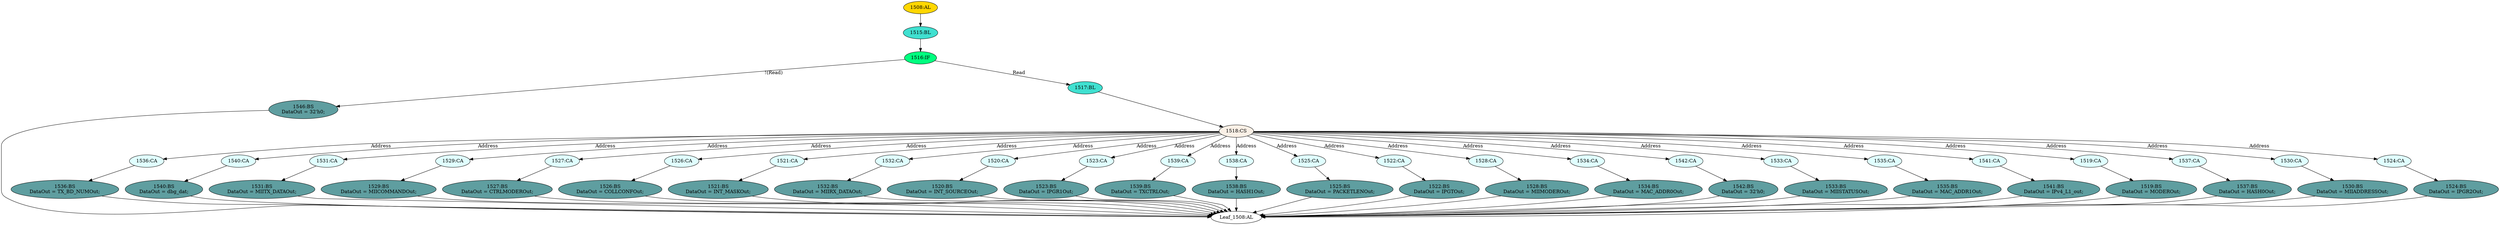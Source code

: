 strict digraph "" {
	node [label="\N"];
	"1536:CA"	 [ast="<pyverilog.vparser.ast.Case object at 0x7fbdee0489d0>",
		fillcolor=lightcyan,
		label="1536:CA",
		statements="[]",
		style=filled,
		typ=Case];
	"1536:BS"	 [ast="<pyverilog.vparser.ast.BlockingSubstitution object at 0x7fbdee048a50>",
		fillcolor=cadetblue,
		label="1536:BS
DataOut = TX_BD_NUMOut;",
		statements="[<pyverilog.vparser.ast.BlockingSubstitution object at 0x7fbdee048a50>]",
		style=filled,
		typ=BlockingSubstitution];
	"1536:CA" -> "1536:BS"	 [cond="[]",
		lineno=None];
	"1540:CA"	 [ast="<pyverilog.vparser.ast.Case object at 0x7fbdee048bd0>",
		fillcolor=lightcyan,
		label="1540:CA",
		statements="[]",
		style=filled,
		typ=Case];
	"1540:BS"	 [ast="<pyverilog.vparser.ast.BlockingSubstitution object at 0x7fbdee048c50>",
		fillcolor=cadetblue,
		label="1540:BS
DataOut = dbg_dat;",
		statements="[<pyverilog.vparser.ast.BlockingSubstitution object at 0x7fbdee048c50>]",
		style=filled,
		typ=BlockingSubstitution];
	"1540:CA" -> "1540:BS"	 [cond="[]",
		lineno=None];
	"1537:BS"	 [ast="<pyverilog.vparser.ast.BlockingSubstitution object at 0x7fbdee048d90>",
		fillcolor=cadetblue,
		label="1537:BS
DataOut = HASH0Out;",
		statements="[<pyverilog.vparser.ast.BlockingSubstitution object at 0x7fbdee048d90>]",
		style=filled,
		typ=BlockingSubstitution];
	"Leaf_1508:AL"	 [def_var="['DataOut']",
		label="Leaf_1508:AL"];
	"1537:BS" -> "Leaf_1508:AL"	 [cond="[]",
		lineno=None];
	"1522:BS"	 [ast="<pyverilog.vparser.ast.BlockingSubstitution object at 0x7fbdee048ed0>",
		fillcolor=cadetblue,
		label="1522:BS
DataOut = IPGTOut;",
		statements="[<pyverilog.vparser.ast.BlockingSubstitution object at 0x7fbdee048ed0>]",
		style=filled,
		typ=BlockingSubstitution];
	"1522:BS" -> "Leaf_1508:AL"	 [cond="[]",
		lineno=None];
	"1528:BS"	 [ast="<pyverilog.vparser.ast.BlockingSubstitution object at 0x7fbdee035090>",
		fillcolor=cadetblue,
		label="1528:BS
DataOut = MIIMODEROut;",
		statements="[<pyverilog.vparser.ast.BlockingSubstitution object at 0x7fbdee035090>]",
		style=filled,
		typ=BlockingSubstitution];
	"1528:BS" -> "Leaf_1508:AL"	 [cond="[]",
		lineno=None];
	"1534:BS"	 [ast="<pyverilog.vparser.ast.BlockingSubstitution object at 0x7fbdee035150>",
		fillcolor=cadetblue,
		label="1534:BS
DataOut = MAC_ADDR0Out;",
		statements="[<pyverilog.vparser.ast.BlockingSubstitution object at 0x7fbdee035150>]",
		style=filled,
		typ=BlockingSubstitution];
	"1534:BS" -> "Leaf_1508:AL"	 [cond="[]",
		lineno=None];
	"1535:BS"	 [ast="<pyverilog.vparser.ast.BlockingSubstitution object at 0x7fbdee035310>",
		fillcolor=cadetblue,
		label="1535:BS
DataOut = MAC_ADDR1Out;",
		statements="[<pyverilog.vparser.ast.BlockingSubstitution object at 0x7fbdee035310>]",
		style=filled,
		typ=BlockingSubstitution];
	"1535:BS" -> "Leaf_1508:AL"	 [cond="[]",
		lineno=None];
	"1531:CA"	 [ast="<pyverilog.vparser.ast.Case object at 0x7fbdee035450>",
		fillcolor=lightcyan,
		label="1531:CA",
		statements="[]",
		style=filled,
		typ=Case];
	"1531:BS"	 [ast="<pyverilog.vparser.ast.BlockingSubstitution object at 0x7fbdee035510>",
		fillcolor=cadetblue,
		label="1531:BS
DataOut = MIITX_DATAOut;",
		statements="[<pyverilog.vparser.ast.BlockingSubstitution object at 0x7fbdee035510>]",
		style=filled,
		typ=BlockingSubstitution];
	"1531:CA" -> "1531:BS"	 [cond="[]",
		lineno=None];
	"1546:BS"	 [ast="<pyverilog.vparser.ast.BlockingSubstitution object at 0x7fbdee035690>",
		fillcolor=cadetblue,
		label="1546:BS
DataOut = 32'h0;",
		statements="[<pyverilog.vparser.ast.BlockingSubstitution object at 0x7fbdee035690>]",
		style=filled,
		typ=BlockingSubstitution];
	"1546:BS" -> "Leaf_1508:AL"	 [cond="[]",
		lineno=None];
	"1516:IF"	 [ast="<pyverilog.vparser.ast.IfStatement object at 0x7fbdee035790>",
		fillcolor=springgreen,
		label="1516:IF",
		statements="[]",
		style=filled,
		typ=IfStatement];
	"1516:IF" -> "1546:BS"	 [cond="['Read']",
		label="!(Read)",
		lineno=1516];
	"1517:BL"	 [ast="<pyverilog.vparser.ast.Block object at 0x7fbdee035850>",
		fillcolor=turquoise,
		label="1517:BL",
		statements="[]",
		style=filled,
		typ=Block];
	"1516:IF" -> "1517:BL"	 [cond="['Read']",
		label=Read,
		lineno=1516];
	"1529:CA"	 [ast="<pyverilog.vparser.ast.Case object at 0x7fbdee03eb50>",
		fillcolor=lightcyan,
		label="1529:CA",
		statements="[]",
		style=filled,
		typ=Case];
	"1529:BS"	 [ast="<pyverilog.vparser.ast.BlockingSubstitution object at 0x7fbdee03ebd0>",
		fillcolor=cadetblue,
		label="1529:BS
DataOut = MIICOMMANDOut;",
		statements="[<pyverilog.vparser.ast.BlockingSubstitution object at 0x7fbdee03ebd0>]",
		style=filled,
		typ=BlockingSubstitution];
	"1529:CA" -> "1529:BS"	 [cond="[]",
		lineno=None];
	"1527:CA"	 [ast="<pyverilog.vparser.ast.Case object at 0x7fbdee03e850>",
		fillcolor=lightcyan,
		label="1527:CA",
		statements="[]",
		style=filled,
		typ=Case];
	"1527:BS"	 [ast="<pyverilog.vparser.ast.BlockingSubstitution object at 0x7fbdee03e8d0>",
		fillcolor=cadetblue,
		label="1527:BS
DataOut = CTRLMODEROut;",
		statements="[<pyverilog.vparser.ast.BlockingSubstitution object at 0x7fbdee03e8d0>]",
		style=filled,
		typ=BlockingSubstitution];
	"1527:CA" -> "1527:BS"	 [cond="[]",
		lineno=None];
	"1519:BS"	 [ast="<pyverilog.vparser.ast.BlockingSubstitution object at 0x7fbdee035a10>",
		fillcolor=cadetblue,
		label="1519:BS
DataOut = MODEROut;",
		statements="[<pyverilog.vparser.ast.BlockingSubstitution object at 0x7fbdee035a10>]",
		style=filled,
		typ=BlockingSubstitution];
	"1519:BS" -> "Leaf_1508:AL"	 [cond="[]",
		lineno=None];
	"1541:BS"	 [ast="<pyverilog.vparser.ast.BlockingSubstitution object at 0x7fbdee0c8450>",
		fillcolor=cadetblue,
		label="1541:BS
DataOut = IPv4_L1_out;",
		statements="[<pyverilog.vparser.ast.BlockingSubstitution object at 0x7fbdee0c8450>]",
		style=filled,
		typ=BlockingSubstitution];
	"1541:BS" -> "Leaf_1508:AL"	 [cond="[]",
		lineno=None];
	"1526:CA"	 [ast="<pyverilog.vparser.ast.Case object at 0x7fbdee03e650>",
		fillcolor=lightcyan,
		label="1526:CA",
		statements="[]",
		style=filled,
		typ=Case];
	"1526:BS"	 [ast="<pyverilog.vparser.ast.BlockingSubstitution object at 0x7fbdee03e6d0>",
		fillcolor=cadetblue,
		label="1526:BS
DataOut = COLLCONFOut;",
		statements="[<pyverilog.vparser.ast.BlockingSubstitution object at 0x7fbdee03e6d0>]",
		style=filled,
		typ=BlockingSubstitution];
	"1526:CA" -> "1526:BS"	 [cond="[]",
		lineno=None];
	"1521:CA"	 [ast="<pyverilog.vparser.ast.Case object at 0x7fbdee035d90>",
		fillcolor=lightcyan,
		label="1521:CA",
		statements="[]",
		style=filled,
		typ=Case];
	"1521:BS"	 [ast="<pyverilog.vparser.ast.BlockingSubstitution object at 0x7fbdee035dd0>",
		fillcolor=cadetblue,
		label="1521:BS
DataOut = INT_MASKOut;",
		statements="[<pyverilog.vparser.ast.BlockingSubstitution object at 0x7fbdee035dd0>]",
		style=filled,
		typ=BlockingSubstitution];
	"1521:CA" -> "1521:BS"	 [cond="[]",
		lineno=None];
	"1532:CA"	 [ast="<pyverilog.vparser.ast.Case object at 0x7fbdee03ee50>",
		fillcolor=lightcyan,
		label="1532:CA",
		statements="[]",
		style=filled,
		typ=Case];
	"1532:BS"	 [ast="<pyverilog.vparser.ast.BlockingSubstitution object at 0x7fbdee03eed0>",
		fillcolor=cadetblue,
		label="1532:BS
DataOut = MIIRX_DATAOut;",
		statements="[<pyverilog.vparser.ast.BlockingSubstitution object at 0x7fbdee03eed0>]",
		style=filled,
		typ=BlockingSubstitution];
	"1532:CA" -> "1532:BS"	 [cond="[]",
		lineno=None];
	"1542:BS"	 [ast="<pyverilog.vparser.ast.BlockingSubstitution object at 0x7fbdee0fd910>",
		fillcolor=cadetblue,
		label="1542:BS
DataOut = 32'h0;",
		statements="[<pyverilog.vparser.ast.BlockingSubstitution object at 0x7fbdee0fd910>]",
		style=filled,
		typ=BlockingSubstitution];
	"1542:BS" -> "Leaf_1508:AL"	 [cond="[]",
		lineno=None];
	"1520:CA"	 [ast="<pyverilog.vparser.ast.Case object at 0x7fbdee035b10>",
		fillcolor=lightcyan,
		label="1520:CA",
		statements="[]",
		style=filled,
		typ=Case];
	"1520:BS"	 [ast="<pyverilog.vparser.ast.BlockingSubstitution object at 0x7fbdee035b90>",
		fillcolor=cadetblue,
		label="1520:BS
DataOut = INT_SOURCEOut;",
		statements="[<pyverilog.vparser.ast.BlockingSubstitution object at 0x7fbdee035b90>]",
		style=filled,
		typ=BlockingSubstitution];
	"1520:CA" -> "1520:BS"	 [cond="[]",
		lineno=None];
	"1515:BL"	 [ast="<pyverilog.vparser.ast.Block object at 0x7fbdee0fd6d0>",
		fillcolor=turquoise,
		label="1515:BL",
		statements="[]",
		style=filled,
		typ=Block];
	"1515:BL" -> "1516:IF"	 [cond="[]",
		lineno=None];
	"1523:CA"	 [ast="<pyverilog.vparser.ast.Case object at 0x7fbdee035fd0>",
		fillcolor=lightcyan,
		label="1523:CA",
		statements="[]",
		style=filled,
		typ=Case];
	"1523:BS"	 [ast="<pyverilog.vparser.ast.BlockingSubstitution object at 0x7fbdee03e090>",
		fillcolor=cadetblue,
		label="1523:BS
DataOut = IPGR1Out;",
		statements="[<pyverilog.vparser.ast.BlockingSubstitution object at 0x7fbdee03e090>]",
		style=filled,
		typ=BlockingSubstitution];
	"1523:CA" -> "1523:BS"	 [cond="[]",
		lineno=None];
	"1539:CA"	 [ast="<pyverilog.vparser.ast.Case object at 0x7fbdee04b750>",
		fillcolor=lightcyan,
		label="1539:CA",
		statements="[]",
		style=filled,
		typ=Case];
	"1539:BS"	 [ast="<pyverilog.vparser.ast.BlockingSubstitution object at 0x7fbdee04b7d0>",
		fillcolor=cadetblue,
		label="1539:BS
DataOut = TXCTRLOut;",
		statements="[<pyverilog.vparser.ast.BlockingSubstitution object at 0x7fbdee04b7d0>]",
		style=filled,
		typ=BlockingSubstitution];
	"1539:CA" -> "1539:BS"	 [cond="[]",
		lineno=None];
	"1518:CS"	 [ast="<pyverilog.vparser.ast.CaseStatement object at 0x7fbdee035910>",
		fillcolor=linen,
		label="1518:CS",
		statements="[]",
		style=filled,
		typ=CaseStatement];
	"1518:CS" -> "1536:CA"	 [cond="['Address']",
		label=Address,
		lineno=1518];
	"1518:CS" -> "1540:CA"	 [cond="['Address']",
		label=Address,
		lineno=1518];
	"1518:CS" -> "1531:CA"	 [cond="['Address']",
		label=Address,
		lineno=1518];
	"1518:CS" -> "1529:CA"	 [cond="['Address']",
		label=Address,
		lineno=1518];
	"1518:CS" -> "1527:CA"	 [cond="['Address']",
		label=Address,
		lineno=1518];
	"1518:CS" -> "1526:CA"	 [cond="['Address']",
		label=Address,
		lineno=1518];
	"1518:CS" -> "1521:CA"	 [cond="['Address']",
		label=Address,
		lineno=1518];
	"1518:CS" -> "1532:CA"	 [cond="['Address']",
		label=Address,
		lineno=1518];
	"1518:CS" -> "1520:CA"	 [cond="['Address']",
		label=Address,
		lineno=1518];
	"1518:CS" -> "1523:CA"	 [cond="['Address']",
		label=Address,
		lineno=1518];
	"1518:CS" -> "1539:CA"	 [cond="['Address']",
		label=Address,
		lineno=1518];
	"1538:CA"	 [ast="<pyverilog.vparser.ast.Case object at 0x7fbdee04b510>",
		fillcolor=lightcyan,
		label="1538:CA",
		statements="[]",
		style=filled,
		typ=Case];
	"1518:CS" -> "1538:CA"	 [cond="['Address']",
		label=Address,
		lineno=1518];
	"1525:CA"	 [ast="<pyverilog.vparser.ast.Case object at 0x7fbdee03e410>",
		fillcolor=lightcyan,
		label="1525:CA",
		statements="[]",
		style=filled,
		typ=Case];
	"1518:CS" -> "1525:CA"	 [cond="['Address']",
		label=Address,
		lineno=1518];
	"1522:CA"	 [ast="<pyverilog.vparser.ast.Case object at 0x7fbdee035f10>",
		fillcolor=lightcyan,
		label="1522:CA",
		statements="[]",
		style=filled,
		typ=Case];
	"1518:CS" -> "1522:CA"	 [cond="['Address']",
		label=Address,
		lineno=1518];
	"1528:CA"	 [ast="<pyverilog.vparser.ast.Case object at 0x7fbdee03ea90>",
		fillcolor=lightcyan,
		label="1528:CA",
		statements="[]",
		style=filled,
		typ=Case];
	"1518:CS" -> "1528:CA"	 [cond="['Address']",
		label=Address,
		lineno=1518];
	"1534:CA"	 [ast="<pyverilog.vparser.ast.Case object at 0x7fbdee04b310>",
		fillcolor=lightcyan,
		label="1534:CA",
		statements="[]",
		style=filled,
		typ=Case];
	"1518:CS" -> "1534:CA"	 [cond="['Address']",
		label=Address,
		lineno=1518];
	"1542:CA"	 [ast="<pyverilog.vparser.ast.Case object at 0x7fbdee0fd890>",
		fillcolor=lightcyan,
		label="1542:CA",
		statements="[]",
		style=filled,
		typ=Case];
	"1518:CS" -> "1542:CA"	 [cond="['Address']",
		label=Address,
		lineno=1518];
	"1533:CA"	 [ast="<pyverilog.vparser.ast.Case object at 0x7fbdee04b0d0>",
		fillcolor=lightcyan,
		label="1533:CA",
		statements="[]",
		style=filled,
		typ=Case];
	"1518:CS" -> "1533:CA"	 [cond="['Address']",
		label=Address,
		lineno=1518];
	"1535:CA"	 [ast="<pyverilog.vparser.ast.Case object at 0x7fbdee04b3d0>",
		fillcolor=lightcyan,
		label="1535:CA",
		statements="[]",
		style=filled,
		typ=Case];
	"1518:CS" -> "1535:CA"	 [cond="['Address']",
		label=Address,
		lineno=1518];
	"1541:CA"	 [ast="<pyverilog.vparser.ast.Case object at 0x7fbdee04b950>",
		fillcolor=lightcyan,
		label="1541:CA",
		statements="[]",
		style=filled,
		typ=Case];
	"1518:CS" -> "1541:CA"	 [cond="['Address']",
		label=Address,
		lineno=1518];
	"1519:CA"	 [ast="<pyverilog.vparser.ast.Case object at 0x7fbdee035990>",
		fillcolor=lightcyan,
		label="1519:CA",
		statements="[]",
		style=filled,
		typ=Case];
	"1518:CS" -> "1519:CA"	 [cond="['Address']",
		label=Address,
		lineno=1518];
	"1537:CA"	 [ast="<pyverilog.vparser.ast.Case object at 0x7fbdee04b450>",
		fillcolor=lightcyan,
		label="1537:CA",
		statements="[]",
		style=filled,
		typ=Case];
	"1518:CS" -> "1537:CA"	 [cond="['Address']",
		label=Address,
		lineno=1518];
	"1530:CA"	 [ast="<pyverilog.vparser.ast.Case object at 0x7fbdee03ed90>",
		fillcolor=lightcyan,
		label="1530:CA",
		statements="[]",
		style=filled,
		typ=Case];
	"1518:CS" -> "1530:CA"	 [cond="['Address']",
		label=Address,
		lineno=1518];
	"1524:CA"	 [ast="<pyverilog.vparser.ast.Case object at 0x7fbdee03e210>",
		fillcolor=lightcyan,
		label="1524:CA",
		statements="[]",
		style=filled,
		typ=Case];
	"1518:CS" -> "1524:CA"	 [cond="['Address']",
		label=Address,
		lineno=1518];
	"1521:BS" -> "Leaf_1508:AL"	 [cond="[]",
		lineno=None];
	"1538:BS"	 [ast="<pyverilog.vparser.ast.BlockingSubstitution object at 0x7fbdee04b5d0>",
		fillcolor=cadetblue,
		label="1538:BS
DataOut = HASH1Out;",
		statements="[<pyverilog.vparser.ast.BlockingSubstitution object at 0x7fbdee04b5d0>]",
		style=filled,
		typ=BlockingSubstitution];
	"1538:CA" -> "1538:BS"	 [cond="[]",
		lineno=None];
	"1525:BS"	 [ast="<pyverilog.vparser.ast.BlockingSubstitution object at 0x7fbdee03e490>",
		fillcolor=cadetblue,
		label="1525:BS
DataOut = PACKETLENOut;",
		statements="[<pyverilog.vparser.ast.BlockingSubstitution object at 0x7fbdee03e490>]",
		style=filled,
		typ=BlockingSubstitution];
	"1525:CA" -> "1525:BS"	 [cond="[]",
		lineno=None];
	"1524:BS"	 [ast="<pyverilog.vparser.ast.BlockingSubstitution object at 0x7fbdee03e290>",
		fillcolor=cadetblue,
		label="1524:BS
DataOut = IPGR2Out;",
		statements="[<pyverilog.vparser.ast.BlockingSubstitution object at 0x7fbdee03e290>]",
		style=filled,
		typ=BlockingSubstitution];
	"1524:BS" -> "Leaf_1508:AL"	 [cond="[]",
		lineno=None];
	"1531:BS" -> "Leaf_1508:AL"	 [cond="[]",
		lineno=None];
	"1529:BS" -> "Leaf_1508:AL"	 [cond="[]",
		lineno=None];
	"1508:AL"	 [ast="<pyverilog.vparser.ast.Always object at 0x7fbdee04b9d0>",
		clk_sens=False,
		fillcolor=gold,
		label="1508:AL",
		sens="['Address', 'Read', 'MODEROut', 'INT_SOURCEOut', 'INT_MASKOut', 'IPGTOut', 'IPGR1Out', 'IPGR2Out', 'PACKETLENOut', 'COLLCONFOut', '\
CTRLMODEROut', 'MIIMODEROut', 'MIICOMMANDOut', 'MIIADDRESSOut', 'MIITX_DATAOut', 'MIIRX_DATAOut', 'MIISTATUSOut', 'MAC_ADDR0Out', '\
MAC_ADDR1Out', 'TX_BD_NUMOut', 'HASH0Out', 'HASH1Out', 'TXCTRLOut', 'IPv4_L1_out']",
		statements="[]",
		style=filled,
		typ=Always,
		use_var="['MIISTATUSOut', 'TXCTRLOut', 'MIICOMMANDOut', 'MIIRX_DATAOut', 'HASH1Out', 'MIITX_DATAOut', 'Read', 'MAC_ADDR0Out', 'MIIADDRESSOut', '\
IPGTOut', 'Address', 'dbg_dat', 'INT_SOURCEOut', 'COLLCONFOut', 'HASH0Out', 'PACKETLENOut', 'INT_MASKOut', 'MODEROut', 'MIIMODEROut', '\
CTRLMODEROut', 'TX_BD_NUMOut', 'IPGR2Out', 'IPv4_L1_out', 'MAC_ADDR1Out', 'IPGR1Out']"];
	"1508:AL" -> "1515:BL"	 [cond="[]",
		lineno=None];
	"1527:BS" -> "Leaf_1508:AL"	 [cond="[]",
		lineno=None];
	"1526:BS" -> "Leaf_1508:AL"	 [cond="[]",
		lineno=None];
	"1517:BL" -> "1518:CS"	 [cond="[]",
		lineno=None];
	"1533:BS"	 [ast="<pyverilog.vparser.ast.BlockingSubstitution object at 0x7fbdee04b110>",
		fillcolor=cadetblue,
		label="1533:BS
DataOut = MIISTATUSOut;",
		statements="[<pyverilog.vparser.ast.BlockingSubstitution object at 0x7fbdee04b110>]",
		style=filled,
		typ=BlockingSubstitution];
	"1533:BS" -> "Leaf_1508:AL"	 [cond="[]",
		lineno=None];
	"1522:CA" -> "1522:BS"	 [cond="[]",
		lineno=None];
	"1530:BS"	 [ast="<pyverilog.vparser.ast.BlockingSubstitution object at 0x7fbdee0487d0>",
		fillcolor=cadetblue,
		label="1530:BS
DataOut = MIIADDRESSOut;",
		statements="[<pyverilog.vparser.ast.BlockingSubstitution object at 0x7fbdee0487d0>]",
		style=filled,
		typ=BlockingSubstitution];
	"1530:BS" -> "Leaf_1508:AL"	 [cond="[]",
		lineno=None];
	"1540:BS" -> "Leaf_1508:AL"	 [cond="[]",
		lineno=None];
	"1528:CA" -> "1528:BS"	 [cond="[]",
		lineno=None];
	"1536:BS" -> "Leaf_1508:AL"	 [cond="[]",
		lineno=None];
	"1534:CA" -> "1534:BS"	 [cond="[]",
		lineno=None];
	"1520:BS" -> "Leaf_1508:AL"	 [cond="[]",
		lineno=None];
	"1542:CA" -> "1542:BS"	 [cond="[]",
		lineno=None];
	"1533:CA" -> "1533:BS"	 [cond="[]",
		lineno=None];
	"1535:CA" -> "1535:BS"	 [cond="[]",
		lineno=None];
	"1541:CA" -> "1541:BS"	 [cond="[]",
		lineno=None];
	"1539:BS" -> "Leaf_1508:AL"	 [cond="[]",
		lineno=None];
	"1519:CA" -> "1519:BS"	 [cond="[]",
		lineno=None];
	"1537:CA" -> "1537:BS"	 [cond="[]",
		lineno=None];
	"1525:BS" -> "Leaf_1508:AL"	 [cond="[]",
		lineno=None];
	"1530:CA" -> "1530:BS"	 [cond="[]",
		lineno=None];
	"1532:BS" -> "Leaf_1508:AL"	 [cond="[]",
		lineno=None];
	"1524:CA" -> "1524:BS"	 [cond="[]",
		lineno=None];
	"1538:BS" -> "Leaf_1508:AL"	 [cond="[]",
		lineno=None];
	"1523:BS" -> "Leaf_1508:AL"	 [cond="[]",
		lineno=None];
}
